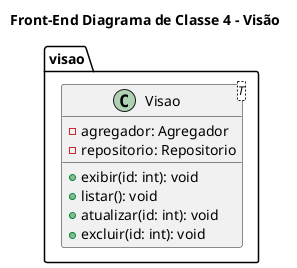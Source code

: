 @startuml Diagrama_Classe_4
title Front-End Diagrama de Classe 4 - Visão

package visao {
  class Visao<T> {
    -agregador: Agregador
    -repositorio: Repositorio
    +exibir(id: int): void
    +listar(): void
    +atualizar(id: int): void
    +excluir(id: int): void
  }
}
@enduml
